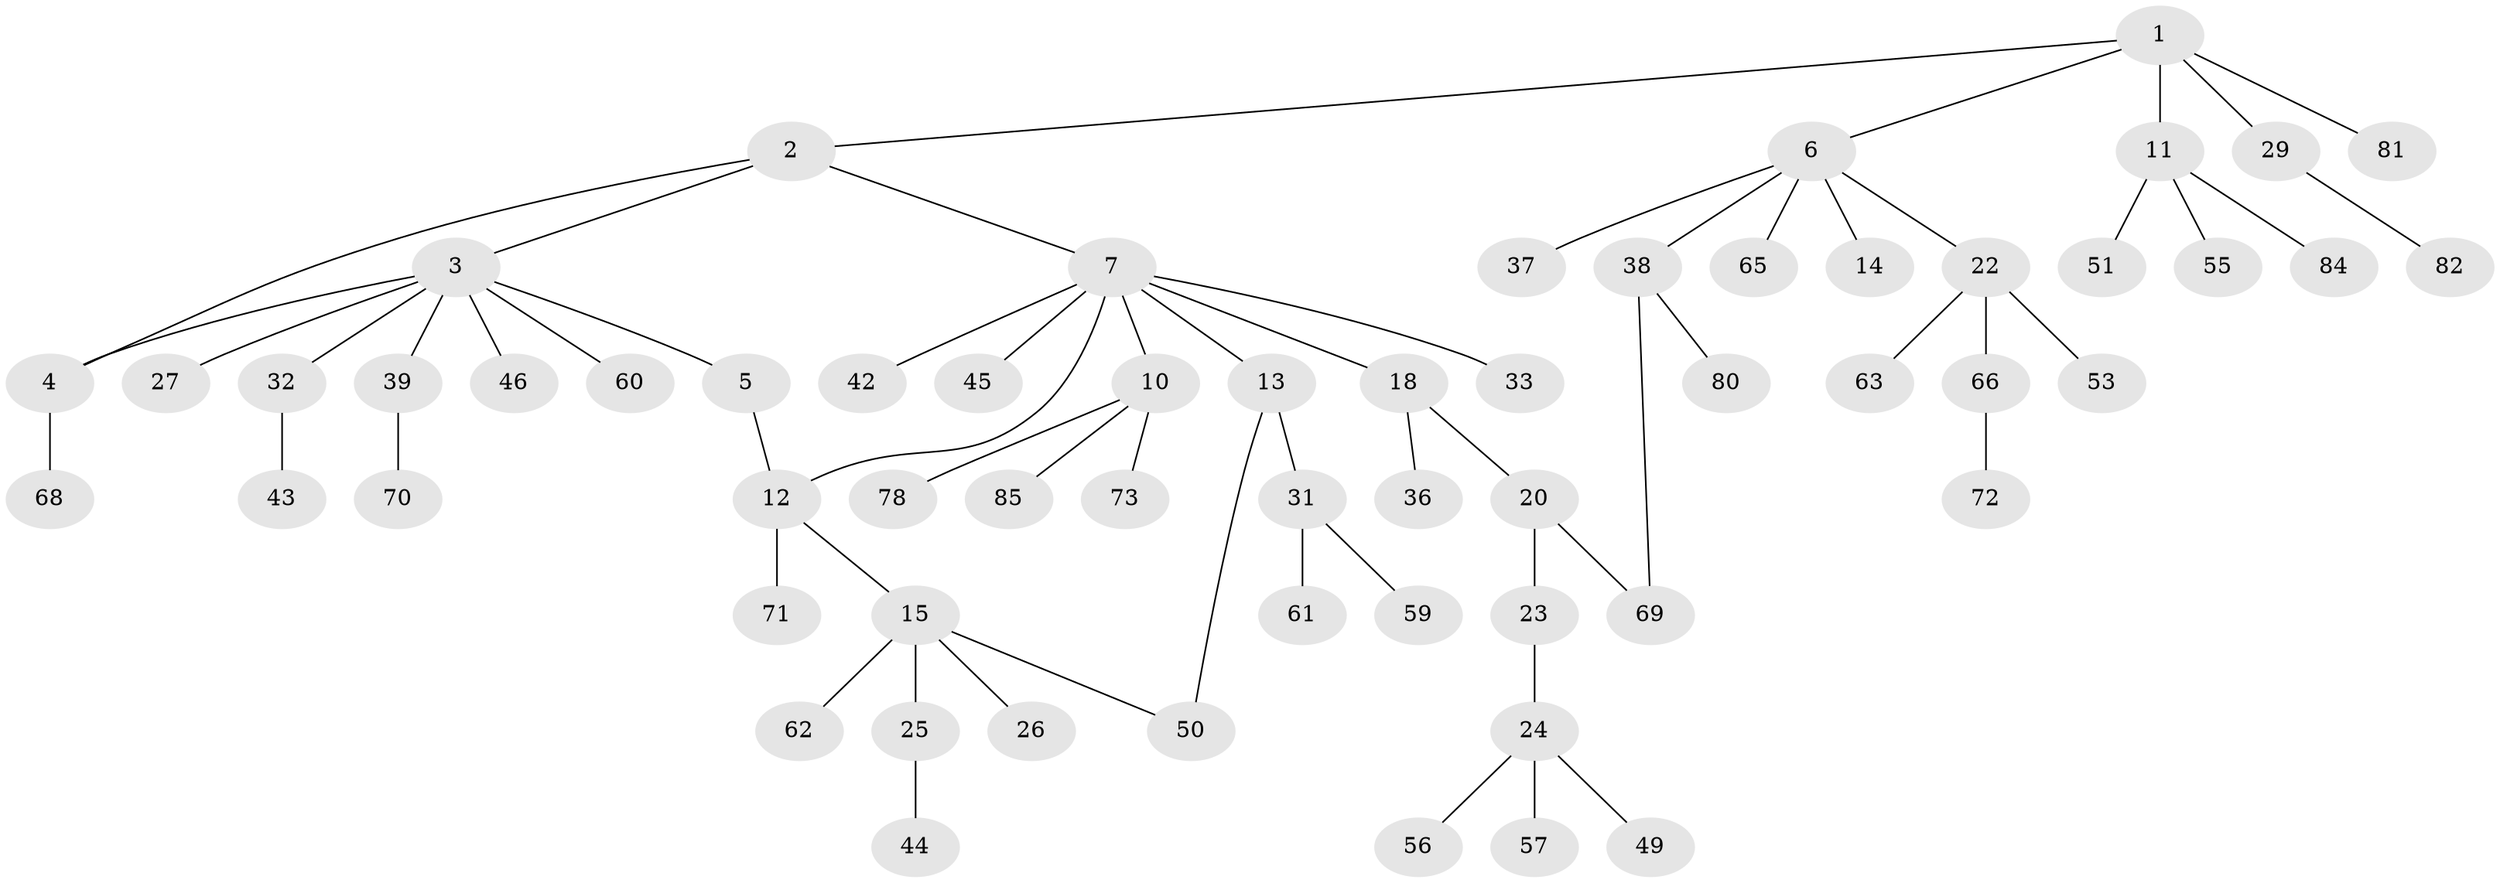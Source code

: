// original degree distribution, {6: 0.03488372093023256, 4: 0.08139534883720931, 3: 0.12790697674418605, 1: 0.5116279069767442, 5: 0.05813953488372093, 2: 0.18604651162790697}
// Generated by graph-tools (version 1.1) at 2025/10/02/27/25 16:10:53]
// undirected, 60 vertices, 63 edges
graph export_dot {
graph [start="1"]
  node [color=gray90,style=filled];
  1 [super="+19"];
  2;
  3 [super="+21"];
  4 [super="+34"];
  5 [super="+8"];
  6 [super="+9"];
  7 [super="+17"];
  10 [super="+16"];
  11 [super="+47"];
  12 [super="+83"];
  13;
  14 [super="+79"];
  15 [super="+41"];
  18;
  20 [super="+58"];
  22 [super="+74"];
  23;
  24 [super="+28"];
  25 [super="+54"];
  26;
  27;
  29 [super="+30"];
  31 [super="+52"];
  32;
  33 [super="+35"];
  36 [super="+67"];
  37;
  38 [super="+48"];
  39 [super="+40"];
  42 [super="+77"];
  43;
  44;
  45;
  46 [super="+76"];
  49;
  50 [super="+64"];
  51 [super="+86"];
  53;
  55;
  56;
  57;
  59;
  60;
  61;
  62;
  63 [super="+75"];
  65;
  66;
  68;
  69;
  70;
  71;
  72;
  73;
  78;
  80;
  81;
  82;
  84;
  85;
  1 -- 2;
  1 -- 6;
  1 -- 11;
  1 -- 29;
  1 -- 81;
  2 -- 3;
  2 -- 7;
  2 -- 4;
  3 -- 4;
  3 -- 5;
  3 -- 32;
  3 -- 39;
  3 -- 27;
  3 -- 60;
  3 -- 46;
  4 -- 68;
  5 -- 12;
  6 -- 37;
  6 -- 65;
  6 -- 38;
  6 -- 22;
  6 -- 14;
  7 -- 10;
  7 -- 13;
  7 -- 33;
  7 -- 18;
  7 -- 42;
  7 -- 12;
  7 -- 45;
  10 -- 73;
  10 -- 78;
  10 -- 85;
  11 -- 51;
  11 -- 55;
  11 -- 84;
  12 -- 15;
  12 -- 71;
  13 -- 31;
  13 -- 50;
  15 -- 25;
  15 -- 26;
  15 -- 62;
  15 -- 50;
  18 -- 20;
  18 -- 36;
  20 -- 23;
  20 -- 69;
  22 -- 53;
  22 -- 63;
  22 -- 66;
  23 -- 24 [weight=2];
  24 -- 49;
  24 -- 56;
  24 -- 57;
  25 -- 44;
  29 -- 82;
  31 -- 59;
  31 -- 61;
  32 -- 43;
  38 -- 80;
  38 -- 69;
  39 -- 70;
  66 -- 72;
}

